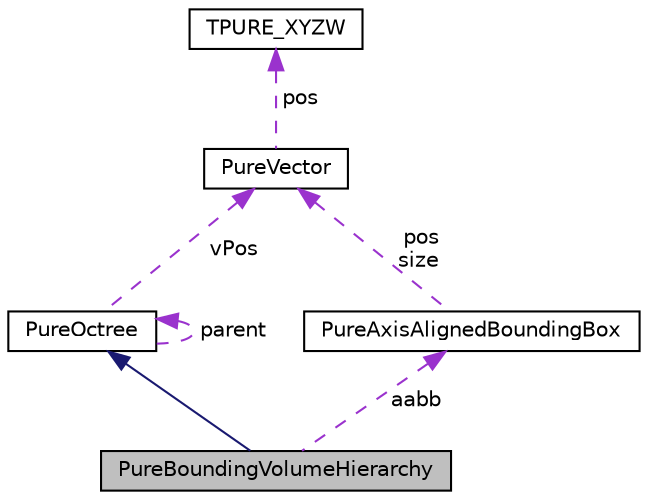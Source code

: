 digraph "PureBoundingVolumeHierarchy"
{
 // LATEX_PDF_SIZE
  edge [fontname="Helvetica",fontsize="10",labelfontname="Helvetica",labelfontsize="10"];
  node [fontname="Helvetica",fontsize="10",shape=record];
  Node1 [label="PureBoundingVolumeHierarchy",height=0.2,width=0.4,color="black", fillcolor="grey75", style="filled", fontcolor="black",tooltip="BVH: Bounding Volume Hierarchy class."];
  Node2 -> Node1 [dir="back",color="midnightblue",fontsize="10",style="solid",fontname="Helvetica"];
  Node2 [label="PureOctree",height=0.2,width=0.4,color="black", fillcolor="white", style="filled",URL="$class_pure_octree.html",tooltip="Octree: a tree data structure in which each node has either 0 or exactly 8 children nodes which parti..."];
  Node2 -> Node2 [dir="back",color="darkorchid3",fontsize="10",style="dashed",label=" parent" ,fontname="Helvetica"];
  Node3 -> Node2 [dir="back",color="darkorchid3",fontsize="10",style="dashed",label=" vPos" ,fontname="Helvetica"];
  Node3 [label="PureVector",height=0.2,width=0.4,color="black", fillcolor="white", style="filled",URL="$class_pure_vector.html",tooltip="Pure 3D-vector class."];
  Node4 -> Node3 [dir="back",color="darkorchid3",fontsize="10",style="dashed",label=" pos" ,fontname="Helvetica"];
  Node4 [label="TPURE_XYZW",height=0.2,width=0.4,color="black", fillcolor="white", style="filled",URL="$struct_t_p_u_r_e___x_y_z_w.html",tooltip="4D coordinate."];
  Node5 -> Node1 [dir="back",color="darkorchid3",fontsize="10",style="dashed",label=" aabb" ,fontname="Helvetica"];
  Node5 [label="PureAxisAlignedBoundingBox",height=0.2,width=0.4,color="black", fillcolor="white", style="filled",URL="$class_pure_axis_aligned_bounding_box.html",tooltip="AABB: Axis-Aligned Bounding Box class."];
  Node3 -> Node5 [dir="back",color="darkorchid3",fontsize="10",style="dashed",label=" pos\nsize" ,fontname="Helvetica"];
}
